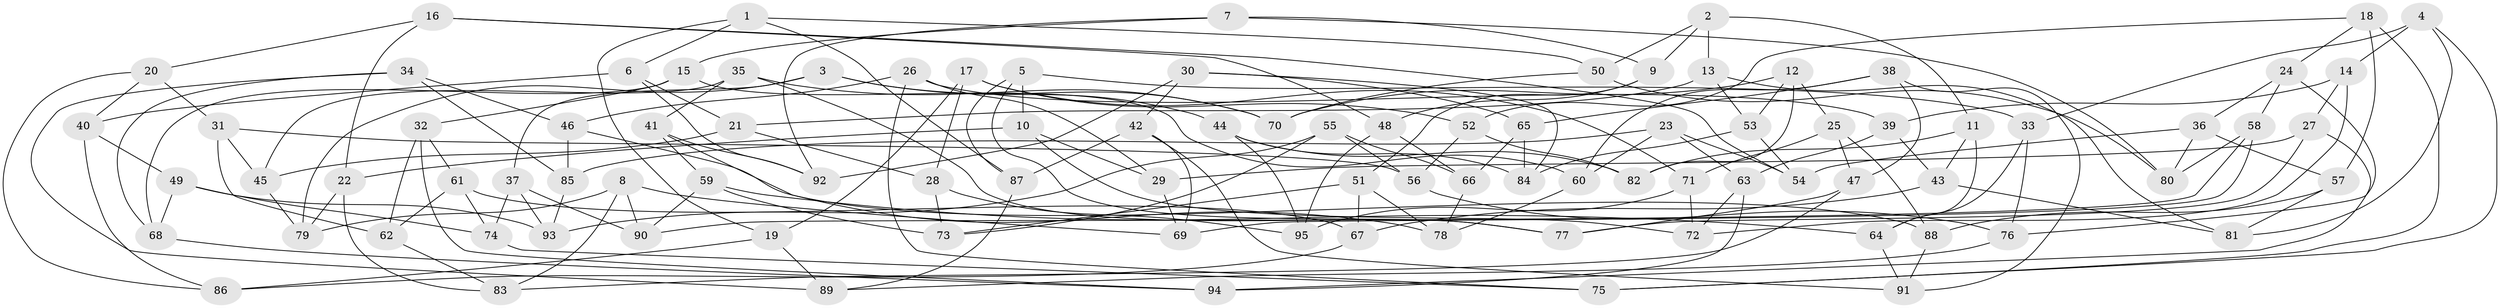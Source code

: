 // coarse degree distribution, {5: 0.1276595744680851, 4: 0.5319148936170213, 3: 0.0851063829787234, 7: 0.0851063829787234, 8: 0.02127659574468085, 6: 0.0851063829787234, 10: 0.02127659574468085, 9: 0.0425531914893617}
// Generated by graph-tools (version 1.1) at 2025/01/03/04/25 22:01:30]
// undirected, 95 vertices, 190 edges
graph export_dot {
graph [start="1"]
  node [color=gray90,style=filled];
  1;
  2;
  3;
  4;
  5;
  6;
  7;
  8;
  9;
  10;
  11;
  12;
  13;
  14;
  15;
  16;
  17;
  18;
  19;
  20;
  21;
  22;
  23;
  24;
  25;
  26;
  27;
  28;
  29;
  30;
  31;
  32;
  33;
  34;
  35;
  36;
  37;
  38;
  39;
  40;
  41;
  42;
  43;
  44;
  45;
  46;
  47;
  48;
  49;
  50;
  51;
  52;
  53;
  54;
  55;
  56;
  57;
  58;
  59;
  60;
  61;
  62;
  63;
  64;
  65;
  66;
  67;
  68;
  69;
  70;
  71;
  72;
  73;
  74;
  75;
  76;
  77;
  78;
  79;
  80;
  81;
  82;
  83;
  84;
  85;
  86;
  87;
  88;
  89;
  90;
  91;
  92;
  93;
  94;
  95;
  1 -- 19;
  1 -- 6;
  1 -- 87;
  1 -- 50;
  2 -- 13;
  2 -- 9;
  2 -- 50;
  2 -- 11;
  3 -- 37;
  3 -- 70;
  3 -- 44;
  3 -- 79;
  4 -- 75;
  4 -- 14;
  4 -- 33;
  4 -- 81;
  5 -- 77;
  5 -- 87;
  5 -- 33;
  5 -- 10;
  6 -- 40;
  6 -- 92;
  6 -- 21;
  7 -- 15;
  7 -- 92;
  7 -- 80;
  7 -- 9;
  8 -- 83;
  8 -- 90;
  8 -- 69;
  8 -- 79;
  9 -- 51;
  9 -- 48;
  10 -- 72;
  10 -- 22;
  10 -- 29;
  11 -- 64;
  11 -- 82;
  11 -- 43;
  12 -- 25;
  12 -- 82;
  12 -- 70;
  12 -- 53;
  13 -- 81;
  13 -- 53;
  13 -- 21;
  14 -- 39;
  14 -- 72;
  14 -- 27;
  15 -- 32;
  15 -- 68;
  15 -- 60;
  16 -- 20;
  16 -- 22;
  16 -- 54;
  16 -- 48;
  17 -- 71;
  17 -- 19;
  17 -- 28;
  17 -- 52;
  18 -- 75;
  18 -- 24;
  18 -- 57;
  18 -- 52;
  19 -- 86;
  19 -- 89;
  20 -- 86;
  20 -- 31;
  20 -- 40;
  21 -- 45;
  21 -- 28;
  22 -- 83;
  22 -- 79;
  23 -- 60;
  23 -- 54;
  23 -- 85;
  23 -- 63;
  24 -- 36;
  24 -- 76;
  24 -- 58;
  25 -- 88;
  25 -- 71;
  25 -- 47;
  26 -- 39;
  26 -- 75;
  26 -- 29;
  26 -- 46;
  27 -- 94;
  27 -- 29;
  27 -- 77;
  28 -- 73;
  28 -- 95;
  29 -- 69;
  30 -- 42;
  30 -- 84;
  30 -- 92;
  30 -- 65;
  31 -- 45;
  31 -- 56;
  31 -- 62;
  32 -- 94;
  32 -- 62;
  32 -- 61;
  33 -- 76;
  33 -- 64;
  34 -- 46;
  34 -- 89;
  34 -- 85;
  34 -- 68;
  35 -- 45;
  35 -- 41;
  35 -- 70;
  35 -- 77;
  36 -- 80;
  36 -- 57;
  36 -- 54;
  37 -- 93;
  37 -- 74;
  37 -- 90;
  38 -- 60;
  38 -- 47;
  38 -- 65;
  38 -- 91;
  39 -- 43;
  39 -- 63;
  40 -- 49;
  40 -- 86;
  41 -- 92;
  41 -- 59;
  41 -- 78;
  42 -- 69;
  42 -- 91;
  42 -- 87;
  43 -- 81;
  43 -- 67;
  44 -- 84;
  44 -- 82;
  44 -- 95;
  45 -- 79;
  46 -- 85;
  46 -- 88;
  47 -- 83;
  47 -- 77;
  48 -- 66;
  48 -- 95;
  49 -- 93;
  49 -- 74;
  49 -- 68;
  50 -- 80;
  50 -- 70;
  51 -- 78;
  51 -- 67;
  51 -- 73;
  52 -- 56;
  52 -- 82;
  53 -- 84;
  53 -- 54;
  55 -- 66;
  55 -- 93;
  55 -- 56;
  55 -- 73;
  56 -- 76;
  57 -- 81;
  57 -- 88;
  58 -- 80;
  58 -- 69;
  58 -- 90;
  59 -- 90;
  59 -- 64;
  59 -- 73;
  60 -- 78;
  61 -- 62;
  61 -- 74;
  61 -- 67;
  62 -- 83;
  63 -- 94;
  63 -- 72;
  64 -- 91;
  65 -- 84;
  65 -- 66;
  66 -- 78;
  67 -- 86;
  68 -- 94;
  71 -- 95;
  71 -- 72;
  74 -- 75;
  76 -- 89;
  85 -- 93;
  87 -- 89;
  88 -- 91;
}
